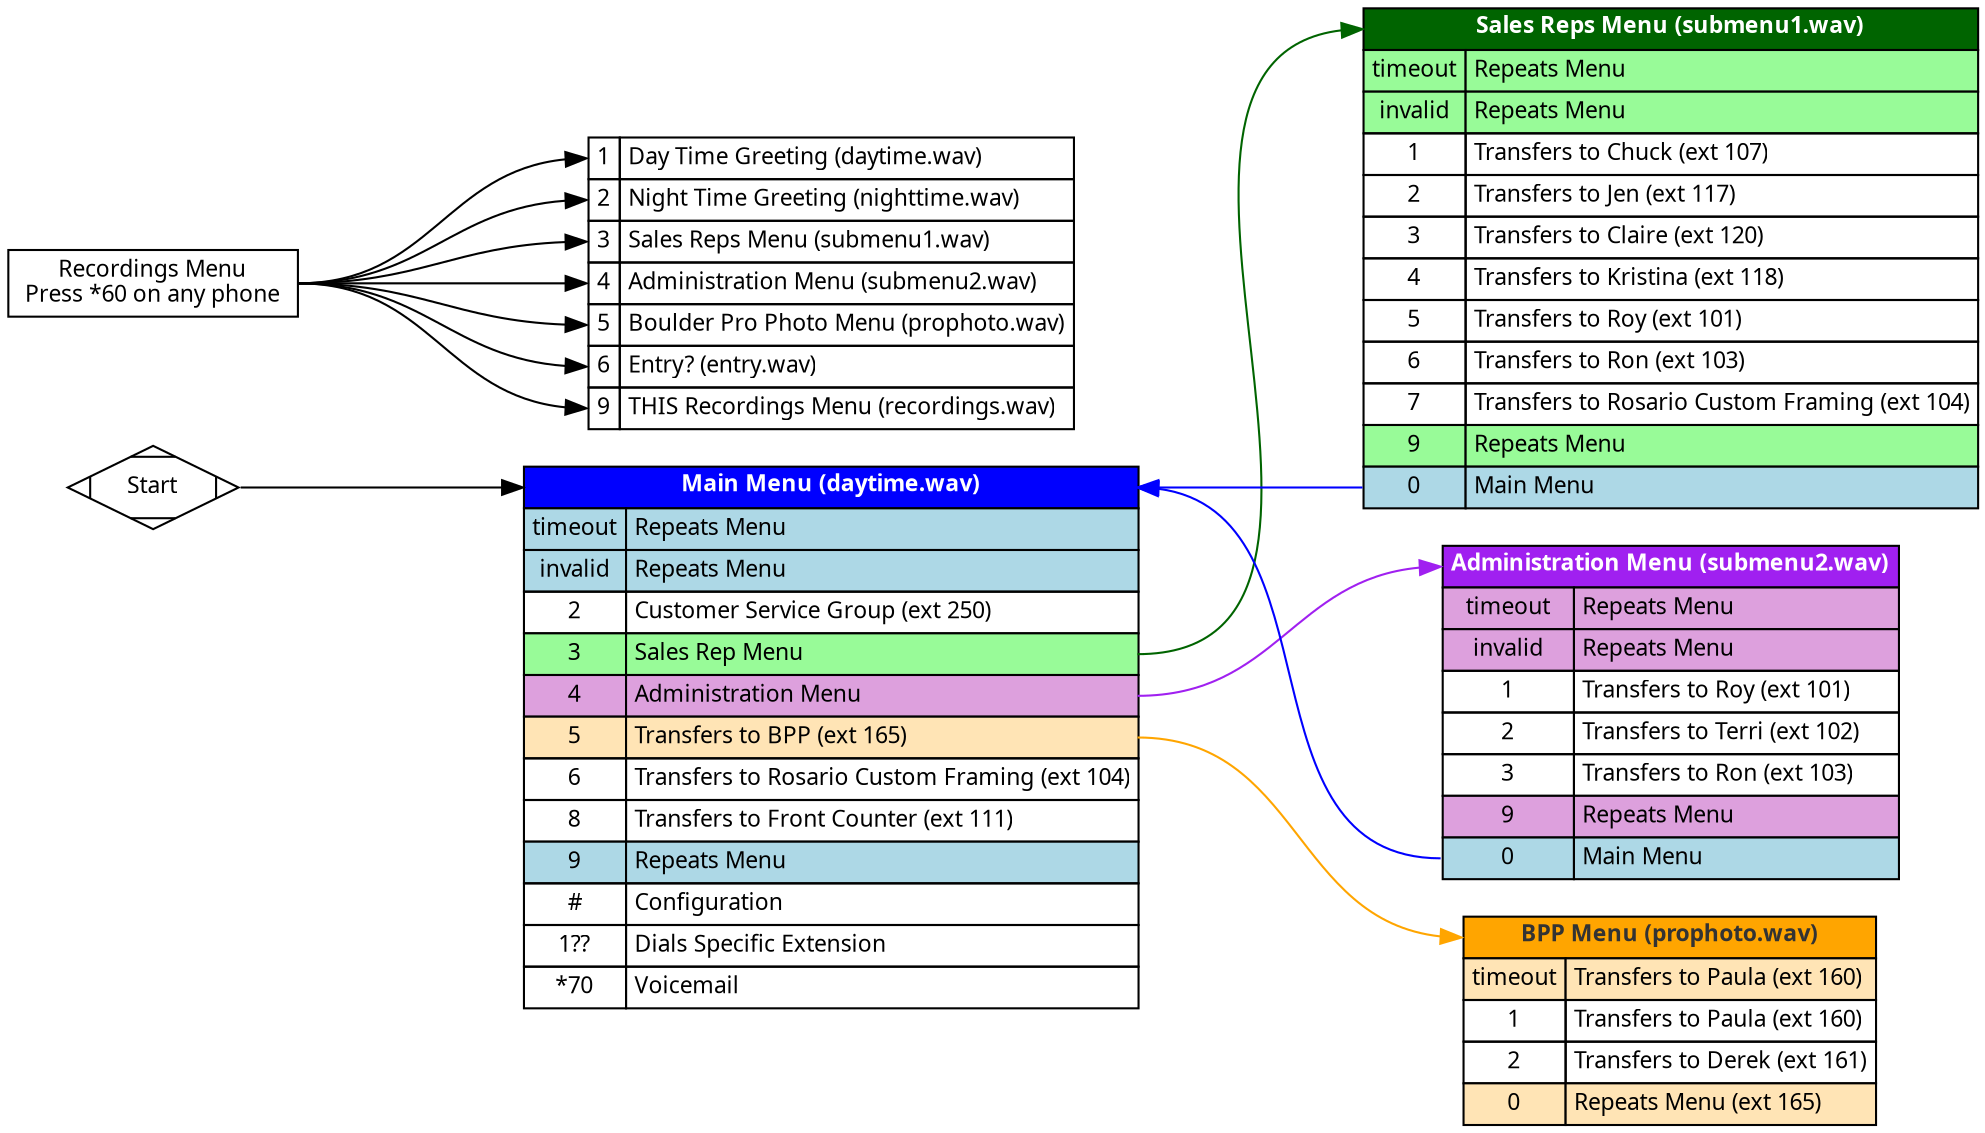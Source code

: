 digraph phone_menu {
	rankdir = "LR";
	size = "18,12";
	ranksep = "1.5";

	node [
		shape = "record";
		fontname = "Myriad Pro";
		fontsize = "11";
		height = "0.25";
	];


	Start [
		label = "Start";
		shape = "Mdiamond";
	]

	DayTimeMenu [
		shape = "none";
		margin = "0";
		label = <<table border="0" cellborder="1" cellspacing="0" cellpadding="3">
			<tr><td port="MainMenu" bgcolor="blue" colspan="2"><b><font color="#ffffff">Main Menu (daytime.wav)</font></b></td></tr>
			<tr><td port="timeout" bgcolor="lightblue">timeout</td><td align="left" port="timeout1" bgcolor="lightblue">Repeats Menu</td></tr>
			<tr><td port="invalid" bgcolor="lightblue">invalid</td><td align="left" port="invalid1" bgcolor="lightblue">Repeats Menu</td></tr>
			<tr><td port="2">2</td><td align="left" port="21">Customer Service Group (ext 250)</td></tr>
			<tr><td port="3" bgcolor="palegreen">3</td><td align="left" port="31" bgcolor="palegreen">Sales Rep Menu</td></tr>
			<tr><td port="4" bgcolor="plum">4</td><td align="left" port="41" bgcolor="plum">Administration Menu</td></tr>
			<tr><td port="5" bgcolor="moccasin">5</td><td align="left" port="51" bgcolor="moccasin">Transfers to BPP (ext 165)</td></tr>
			<tr><td port="6">6</td><td align="left" port="61">Transfers to Rosario Custom Framing (ext 104)</td></tr>
			<tr><td port="8">8</td><td align="left" port="81">Transfers to Front Counter (ext 111)</td></tr>
			<tr><td port="9" bgcolor="lightblue">9</td><td align="left" port="91" bgcolor="lightblue">Repeats Menu</td></tr>
			<tr><td port="#">#</td><td align="left" port="#1">Configuration</td></tr>
			<tr><td port="1??">1??</td><td align="left" port="1??1">Dials Specific Extension</td></tr>
			<tr><td port="*70">*70</td><td align="left" port="*701">Voicemail</td></tr>
			</table>>;
	];

	SalesRepMenu [
		shape = "none";
		margin = "0";
		label = <<table border="0" cellborder="1" cellspacing="0" cellpadding="3">
			<tr><td port="SalesMenu" bgcolor="darkgreen" colspan="2"><b><font color="#ffffff">Sales Reps Menu (submenu1.wav)</font></b></td></tr>
			<tr><td port="timeout" bgcolor="palegreen">timeout</td><td align="left" port="timeout1" bgcolor="palegreen">Repeats Menu</td></tr>
			<tr><td port="invalid" bgcolor="palegreen">invalid</td><td align="left" port="invalid1" bgcolor="palegreen">Repeats Menu</td></tr>
			<tr><td port="1">1</td><td align="left" port="11">Transfers to Chuck (ext 107)</td></tr>
			<tr><td port="2">2</td><td align="left" port="21">Transfers to Jen (ext 117)</td></tr>
			<tr><td port="3">3</td><td align="left" port="31">Transfers to Claire (ext 120)</td></tr>
			<tr><td port="4">4</td><td align="left" port="41">Transfers to Kristina (ext 118)</td></tr>
			<tr><td port="5">5</td><td align="left" port="51">Transfers to Roy (ext 101)</td></tr>
			<tr><td port="6">6</td><td align="left" port="61">Transfers to Ron (ext 103)</td></tr>
			<tr><td port="7">7</td><td align="left" port="71">Transfers to Rosario Custom Framing (ext 104)</td></tr>
			<tr><td port="9" bgcolor="palegreen">9</td><td align="left" port="91" bgcolor="palegreen">Repeats Menu</td></tr>
			<tr><td port="0" bgcolor="lightblue">0</td><td align="left" port="01" bgcolor="lightblue">Main Menu</td></tr>
			</table>>;
	];
	edge [color=blue];
	SalesRepMenu:0 -> DayTimeMenu:MainMenu;

	AdminMenu [
		shape = "none";
		margin = "0";
		label = <<table border="0" cellborder="1" cellspacing="0" cellpadding="3">
			<tr><td port="AdminMenu" bgcolor="purple" colspan="2"><b><font color="#ffffff">Administration Menu (submenu2.wav)</font></b></td></tr>
			<tr><td port="timeout" bgcolor="plum">timeout</td><td align="left" port="timeout1" bgcolor="plum">Repeats Menu</td></tr>
			<tr><td port="invalid" bgcolor="plum">invalid</td><td align="left" port="invalid1" bgcolor="plum">Repeats Menu</td></tr>
			<tr><td port="1">1</td><td align="left" port="11">Transfers to Roy (ext 101)</td></tr>
			<tr><td port="2">2</td><td align="left" port="21">Transfers to Terri (ext 102)</td></tr>
			<tr><td port="3">3</td><td align="left" port="31">Transfers to Ron (ext 103)</td></tr>
			<tr><td port="9" bgcolor="plum">9</td><td align="left" port="91" bgcolor="plum">Repeats Menu</td></tr>
			<tr><td port="0" bgcolor="lightblue">0</td><td align="left" port="01" bgcolor="lightblue">Main Menu</td></tr>
			</table>>;
	];
	edge [color=blue];
	AdminMenu:0 -> DayTimeMenu:MainMenu

	BPPMenu [
		shape = "none";
		margin = "0";
		label = <<table border="0" cellborder="1" cellspacing="0" cellpadding="3">
			<tr><td port="BPPMenu" bgcolor="orange" colspan="2"><b><font color="#333333">BPP Menu (prophoto.wav)</font></b></td></tr>
			<tr><td port="timeout" bgcolor="moccasin">timeout</td><td align="left" port="timeout1" bgcolor="moccasin">Transfers to Paula (ext 160)</td></tr>
			<tr><td port="1">1</td><td align="left" port="11">Transfers to Paula (ext 160)</td></tr>
			<tr><td port="2">2</td><td align="left" port="21">Transfers to Derek (ext 161)</td></tr>
			<tr><td port="0" bgcolor="moccasin">0</td><td align="left" port="01" bgcolor="moccasin">Repeats Menu (ext 165)</td></tr>
			</table>>;
	];

	edge [color=black];
	Start:e -> DayTimeMenu:MainMenu;
	edge [color="darkgreen"];
	DayTimeMenu:31:e -> SalesRepMenu:SalesMenu;
	edge [color="purple"];
	DayTimeMenu:41:e -> AdminMenu:AdminMenu;
	edge [color="orange"];
	DayTimeMenu:51:e -> BPPMenu:BPPMenu;

	{rank=same SalesRepMenu AdminMenu BPPMenu}

	Recordings [
		label = "Recordings Menu\nPress *60 on any phone";
	];

	RecordingsOptions [
		shape = "none";
		margin = "0";
		label = <<table border="0" cellborder="1" cellspacing="0" cellpadding="3">
			<tr><td port="1">1</td><td align="left">Day Time Greeting (daytime.wav)</td></tr>
			<tr><td port="2">2</td><td align="left">Night Time Greeting (nighttime.wav)</td></tr>
			<tr><td port="3">3</td><td align="left">Sales Reps Menu (submenu1.wav)</td></tr>
			<tr><td port="4">4</td><td align="left">Administration Menu (submenu2.wav)</td></tr>
			<tr><td port="5">5</td><td align="left">Boulder Pro Photo Menu (prophoto.wav)</td></tr>
			<tr><td port="6">6</td><td align="left">Entry? (entry.wav)</td></tr>
			<tr><td port="9">9</td><td align="left">THIS Recordings Menu (recordings.wav)</td></tr>
			</table>>;
	]
	edge [color="black"];
	Recordings:e -> RecordingsOptions:1;
	Recordings:e -> RecordingsOptions:2;
	Recordings:e -> RecordingsOptions:3;
	Recordings:e -> RecordingsOptions:4;
	Recordings:e -> RecordingsOptions:5;
	Recordings:e -> RecordingsOptions:6;
	Recordings:e -> RecordingsOptions:9;

}
